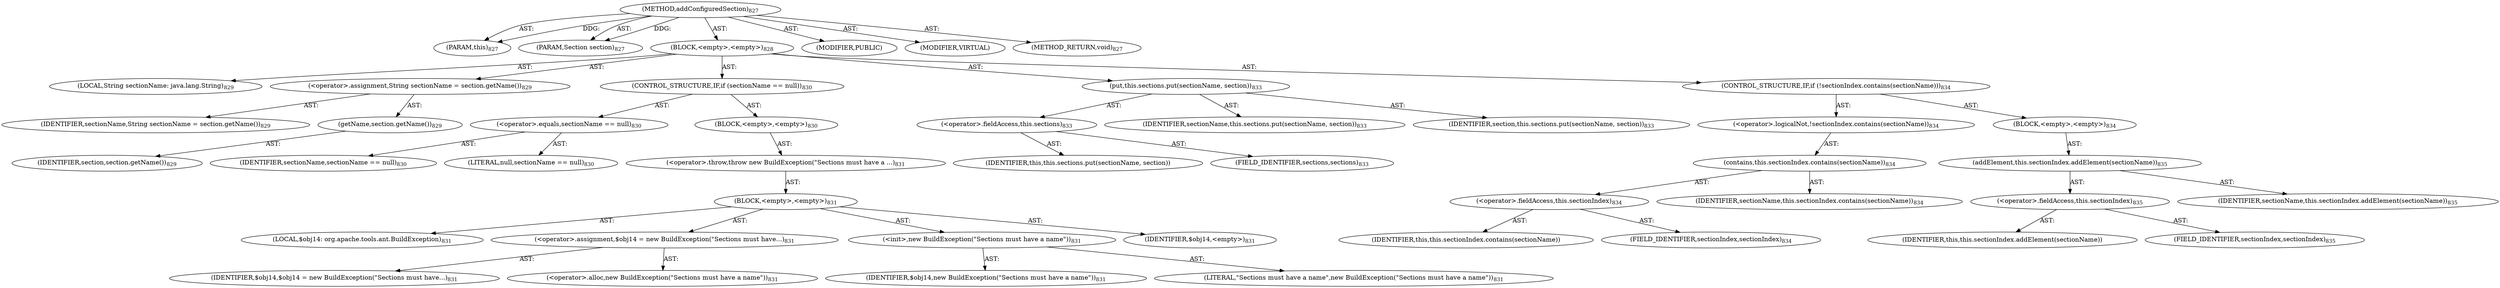 digraph "addConfiguredSection" {  
"111669149732" [label = <(METHOD,addConfiguredSection)<SUB>827</SUB>> ]
"115964117056" [label = <(PARAM,this)<SUB>827</SUB>> ]
"115964117057" [label = <(PARAM,Section section)<SUB>827</SUB>> ]
"25769803891" [label = <(BLOCK,&lt;empty&gt;,&lt;empty&gt;)<SUB>828</SUB>> ]
"94489280579" [label = <(LOCAL,String sectionName: java.lang.String)<SUB>829</SUB>> ]
"30064771651" [label = <(&lt;operator&gt;.assignment,String sectionName = section.getName())<SUB>829</SUB>> ]
"68719477160" [label = <(IDENTIFIER,sectionName,String sectionName = section.getName())<SUB>829</SUB>> ]
"30064771652" [label = <(getName,section.getName())<SUB>829</SUB>> ]
"68719477161" [label = <(IDENTIFIER,section,section.getName())<SUB>829</SUB>> ]
"47244640321" [label = <(CONTROL_STRUCTURE,IF,if (sectionName == null))<SUB>830</SUB>> ]
"30064771653" [label = <(&lt;operator&gt;.equals,sectionName == null)<SUB>830</SUB>> ]
"68719477162" [label = <(IDENTIFIER,sectionName,sectionName == null)<SUB>830</SUB>> ]
"90194313334" [label = <(LITERAL,null,sectionName == null)<SUB>830</SUB>> ]
"25769803892" [label = <(BLOCK,&lt;empty&gt;,&lt;empty&gt;)<SUB>830</SUB>> ]
"30064771654" [label = <(&lt;operator&gt;.throw,throw new BuildException(&quot;Sections must have a ...)<SUB>831</SUB>> ]
"25769803893" [label = <(BLOCK,&lt;empty&gt;,&lt;empty&gt;)<SUB>831</SUB>> ]
"94489280580" [label = <(LOCAL,$obj14: org.apache.tools.ant.BuildException)<SUB>831</SUB>> ]
"30064771655" [label = <(&lt;operator&gt;.assignment,$obj14 = new BuildException(&quot;Sections must have...)<SUB>831</SUB>> ]
"68719477163" [label = <(IDENTIFIER,$obj14,$obj14 = new BuildException(&quot;Sections must have...)<SUB>831</SUB>> ]
"30064771656" [label = <(&lt;operator&gt;.alloc,new BuildException(&quot;Sections must have a name&quot;))<SUB>831</SUB>> ]
"30064771657" [label = <(&lt;init&gt;,new BuildException(&quot;Sections must have a name&quot;))<SUB>831</SUB>> ]
"68719477164" [label = <(IDENTIFIER,$obj14,new BuildException(&quot;Sections must have a name&quot;))<SUB>831</SUB>> ]
"90194313335" [label = <(LITERAL,&quot;Sections must have a name&quot;,new BuildException(&quot;Sections must have a name&quot;))<SUB>831</SUB>> ]
"68719477165" [label = <(IDENTIFIER,$obj14,&lt;empty&gt;)<SUB>831</SUB>> ]
"30064771658" [label = <(put,this.sections.put(sectionName, section))<SUB>833</SUB>> ]
"30064771659" [label = <(&lt;operator&gt;.fieldAccess,this.sections)<SUB>833</SUB>> ]
"68719477166" [label = <(IDENTIFIER,this,this.sections.put(sectionName, section))> ]
"55834574963" [label = <(FIELD_IDENTIFIER,sections,sections)<SUB>833</SUB>> ]
"68719477167" [label = <(IDENTIFIER,sectionName,this.sections.put(sectionName, section))<SUB>833</SUB>> ]
"68719477168" [label = <(IDENTIFIER,section,this.sections.put(sectionName, section))<SUB>833</SUB>> ]
"47244640322" [label = <(CONTROL_STRUCTURE,IF,if (!sectionIndex.contains(sectionName)))<SUB>834</SUB>> ]
"30064771660" [label = <(&lt;operator&gt;.logicalNot,!sectionIndex.contains(sectionName))<SUB>834</SUB>> ]
"30064771661" [label = <(contains,this.sectionIndex.contains(sectionName))<SUB>834</SUB>> ]
"30064771662" [label = <(&lt;operator&gt;.fieldAccess,this.sectionIndex)<SUB>834</SUB>> ]
"68719477169" [label = <(IDENTIFIER,this,this.sectionIndex.contains(sectionName))> ]
"55834574964" [label = <(FIELD_IDENTIFIER,sectionIndex,sectionIndex)<SUB>834</SUB>> ]
"68719477170" [label = <(IDENTIFIER,sectionName,this.sectionIndex.contains(sectionName))<SUB>834</SUB>> ]
"25769803894" [label = <(BLOCK,&lt;empty&gt;,&lt;empty&gt;)<SUB>834</SUB>> ]
"30064771663" [label = <(addElement,this.sectionIndex.addElement(sectionName))<SUB>835</SUB>> ]
"30064771664" [label = <(&lt;operator&gt;.fieldAccess,this.sectionIndex)<SUB>835</SUB>> ]
"68719477171" [label = <(IDENTIFIER,this,this.sectionIndex.addElement(sectionName))> ]
"55834574965" [label = <(FIELD_IDENTIFIER,sectionIndex,sectionIndex)<SUB>835</SUB>> ]
"68719477172" [label = <(IDENTIFIER,sectionName,this.sectionIndex.addElement(sectionName))<SUB>835</SUB>> ]
"133143986279" [label = <(MODIFIER,PUBLIC)> ]
"133143986280" [label = <(MODIFIER,VIRTUAL)> ]
"128849018916" [label = <(METHOD_RETURN,void)<SUB>827</SUB>> ]
  "111669149732" -> "115964117056"  [ label = "AST: "] 
  "111669149732" -> "115964117057"  [ label = "AST: "] 
  "111669149732" -> "25769803891"  [ label = "AST: "] 
  "111669149732" -> "133143986279"  [ label = "AST: "] 
  "111669149732" -> "133143986280"  [ label = "AST: "] 
  "111669149732" -> "128849018916"  [ label = "AST: "] 
  "25769803891" -> "94489280579"  [ label = "AST: "] 
  "25769803891" -> "30064771651"  [ label = "AST: "] 
  "25769803891" -> "47244640321"  [ label = "AST: "] 
  "25769803891" -> "30064771658"  [ label = "AST: "] 
  "25769803891" -> "47244640322"  [ label = "AST: "] 
  "30064771651" -> "68719477160"  [ label = "AST: "] 
  "30064771651" -> "30064771652"  [ label = "AST: "] 
  "30064771652" -> "68719477161"  [ label = "AST: "] 
  "47244640321" -> "30064771653"  [ label = "AST: "] 
  "47244640321" -> "25769803892"  [ label = "AST: "] 
  "30064771653" -> "68719477162"  [ label = "AST: "] 
  "30064771653" -> "90194313334"  [ label = "AST: "] 
  "25769803892" -> "30064771654"  [ label = "AST: "] 
  "30064771654" -> "25769803893"  [ label = "AST: "] 
  "25769803893" -> "94489280580"  [ label = "AST: "] 
  "25769803893" -> "30064771655"  [ label = "AST: "] 
  "25769803893" -> "30064771657"  [ label = "AST: "] 
  "25769803893" -> "68719477165"  [ label = "AST: "] 
  "30064771655" -> "68719477163"  [ label = "AST: "] 
  "30064771655" -> "30064771656"  [ label = "AST: "] 
  "30064771657" -> "68719477164"  [ label = "AST: "] 
  "30064771657" -> "90194313335"  [ label = "AST: "] 
  "30064771658" -> "30064771659"  [ label = "AST: "] 
  "30064771658" -> "68719477167"  [ label = "AST: "] 
  "30064771658" -> "68719477168"  [ label = "AST: "] 
  "30064771659" -> "68719477166"  [ label = "AST: "] 
  "30064771659" -> "55834574963"  [ label = "AST: "] 
  "47244640322" -> "30064771660"  [ label = "AST: "] 
  "47244640322" -> "25769803894"  [ label = "AST: "] 
  "30064771660" -> "30064771661"  [ label = "AST: "] 
  "30064771661" -> "30064771662"  [ label = "AST: "] 
  "30064771661" -> "68719477170"  [ label = "AST: "] 
  "30064771662" -> "68719477169"  [ label = "AST: "] 
  "30064771662" -> "55834574964"  [ label = "AST: "] 
  "25769803894" -> "30064771663"  [ label = "AST: "] 
  "30064771663" -> "30064771664"  [ label = "AST: "] 
  "30064771663" -> "68719477172"  [ label = "AST: "] 
  "30064771664" -> "68719477171"  [ label = "AST: "] 
  "30064771664" -> "55834574965"  [ label = "AST: "] 
  "111669149732" -> "115964117056"  [ label = "DDG: "] 
  "111669149732" -> "115964117057"  [ label = "DDG: "] 
}
